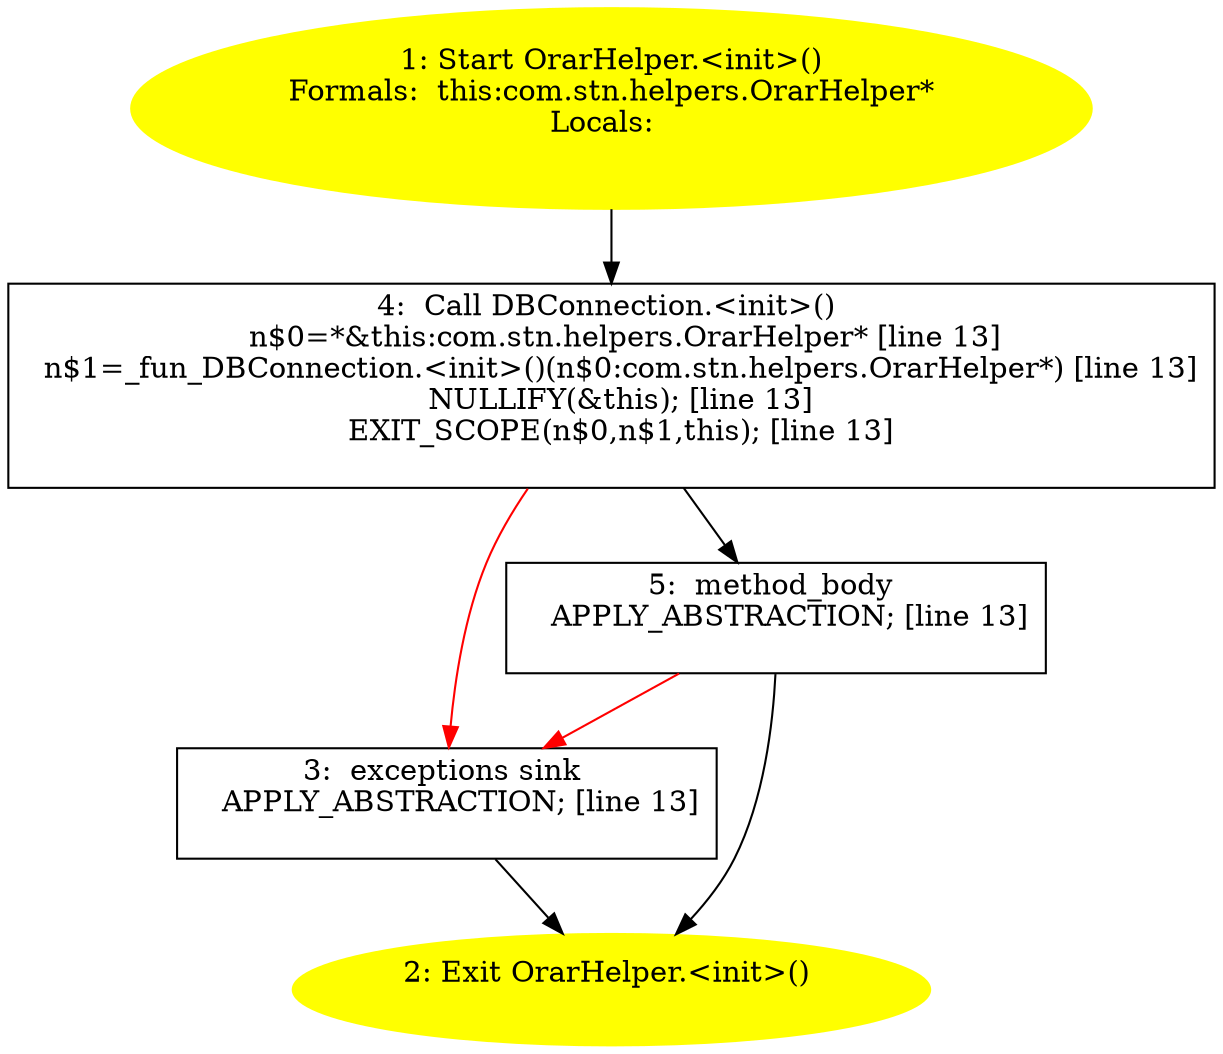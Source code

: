 /* @generated */
digraph cfg {
"com.stn.helpers.OrarHelper.<init>().88654c90701d604aa9eae8e42bd93e4a_1" [label="1: Start OrarHelper.<init>()\nFormals:  this:com.stn.helpers.OrarHelper*\nLocals:  \n  " color=yellow style=filled]
	

	 "com.stn.helpers.OrarHelper.<init>().88654c90701d604aa9eae8e42bd93e4a_1" -> "com.stn.helpers.OrarHelper.<init>().88654c90701d604aa9eae8e42bd93e4a_4" ;
"com.stn.helpers.OrarHelper.<init>().88654c90701d604aa9eae8e42bd93e4a_2" [label="2: Exit OrarHelper.<init>() \n  " color=yellow style=filled]
	

"com.stn.helpers.OrarHelper.<init>().88654c90701d604aa9eae8e42bd93e4a_3" [label="3:  exceptions sink \n   APPLY_ABSTRACTION; [line 13]\n " shape="box"]
	

	 "com.stn.helpers.OrarHelper.<init>().88654c90701d604aa9eae8e42bd93e4a_3" -> "com.stn.helpers.OrarHelper.<init>().88654c90701d604aa9eae8e42bd93e4a_2" ;
"com.stn.helpers.OrarHelper.<init>().88654c90701d604aa9eae8e42bd93e4a_4" [label="4:  Call DBConnection.<init>() \n   n$0=*&this:com.stn.helpers.OrarHelper* [line 13]\n  n$1=_fun_DBConnection.<init>()(n$0:com.stn.helpers.OrarHelper*) [line 13]\n  NULLIFY(&this); [line 13]\n  EXIT_SCOPE(n$0,n$1,this); [line 13]\n " shape="box"]
	

	 "com.stn.helpers.OrarHelper.<init>().88654c90701d604aa9eae8e42bd93e4a_4" -> "com.stn.helpers.OrarHelper.<init>().88654c90701d604aa9eae8e42bd93e4a_5" ;
	 "com.stn.helpers.OrarHelper.<init>().88654c90701d604aa9eae8e42bd93e4a_4" -> "com.stn.helpers.OrarHelper.<init>().88654c90701d604aa9eae8e42bd93e4a_3" [color="red" ];
"com.stn.helpers.OrarHelper.<init>().88654c90701d604aa9eae8e42bd93e4a_5" [label="5:  method_body \n   APPLY_ABSTRACTION; [line 13]\n " shape="box"]
	

	 "com.stn.helpers.OrarHelper.<init>().88654c90701d604aa9eae8e42bd93e4a_5" -> "com.stn.helpers.OrarHelper.<init>().88654c90701d604aa9eae8e42bd93e4a_2" ;
	 "com.stn.helpers.OrarHelper.<init>().88654c90701d604aa9eae8e42bd93e4a_5" -> "com.stn.helpers.OrarHelper.<init>().88654c90701d604aa9eae8e42bd93e4a_3" [color="red" ];
}
